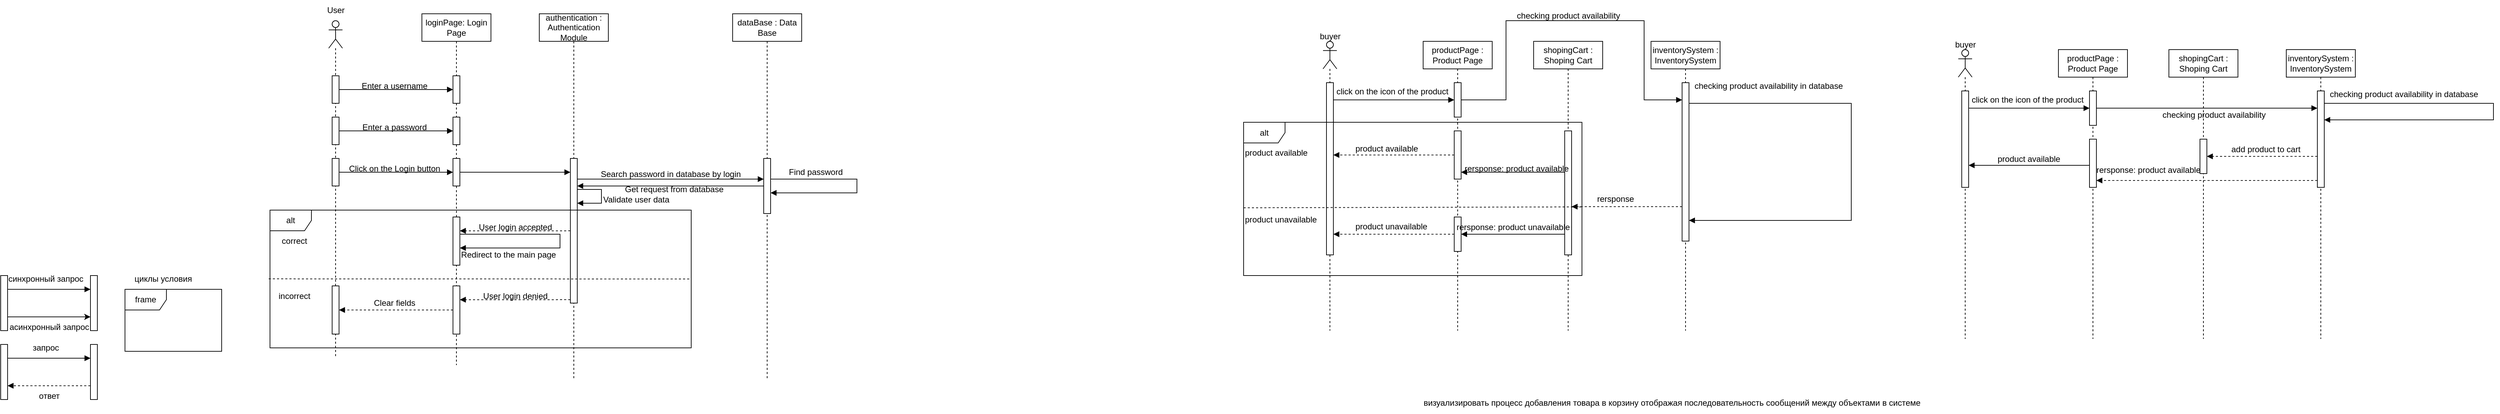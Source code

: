<mxfile version="24.4.6" type="device">
  <diagram name="Страница — 1" id="mErGU91o5Xe6dKJxbkIs">
    <mxGraphModel dx="1062" dy="578" grid="1" gridSize="10" guides="1" tooltips="1" connect="1" arrows="1" fold="1" page="1" pageScale="1" pageWidth="827" pageHeight="1169" math="0" shadow="0">
      <root>
        <mxCell id="0" />
        <mxCell id="1" parent="0" />
        <mxCell id="oIkWuxOltCafDGJ3qNke-1" value="" style="shape=umlLifeline;perimeter=lifelinePerimeter;whiteSpace=wrap;html=1;container=1;dropTarget=0;collapsible=0;recursiveResize=0;outlineConnect=0;portConstraint=eastwest;newEdgeStyle={&quot;curved&quot;:0,&quot;rounded&quot;:0};participant=umlActor;" vertex="1" parent="1">
          <mxGeometry x="535" y="90" width="20" height="490" as="geometry" />
        </mxCell>
        <mxCell id="oIkWuxOltCafDGJ3qNke-29" value="" style="html=1;points=[[0,0,0,0,5],[0,1,0,0,-5],[1,0,0,0,5],[1,1,0,0,-5]];perimeter=orthogonalPerimeter;outlineConnect=0;targetShapes=umlLifeline;portConstraint=eastwest;newEdgeStyle={&quot;curved&quot;:0,&quot;rounded&quot;:0};" vertex="1" parent="oIkWuxOltCafDGJ3qNke-1">
          <mxGeometry x="5" y="80" width="10" height="40" as="geometry" />
        </mxCell>
        <mxCell id="oIkWuxOltCafDGJ3qNke-5" value="User" style="text;html=1;align=center;verticalAlign=middle;resizable=0;points=[];autosize=1;strokeColor=none;fillColor=none;" vertex="1" parent="1">
          <mxGeometry x="520" y="60" width="50" height="30" as="geometry" />
        </mxCell>
        <mxCell id="oIkWuxOltCafDGJ3qNke-11" style="edgeStyle=orthogonalEdgeStyle;rounded=0;orthogonalLoop=1;jettySize=auto;html=1;curved=0;endArrow=block;endFill=1;" edge="1" parent="1" source="oIkWuxOltCafDGJ3qNke-9" target="oIkWuxOltCafDGJ3qNke-10">
          <mxGeometry relative="1" as="geometry">
            <Array as="points">
              <mxPoint x="130" y="480" />
              <mxPoint x="130" y="480" />
            </Array>
          </mxGeometry>
        </mxCell>
        <mxCell id="oIkWuxOltCafDGJ3qNke-12" style="edgeStyle=orthogonalEdgeStyle;rounded=0;orthogonalLoop=1;jettySize=auto;html=1;curved=0;" edge="1" parent="1">
          <mxGeometry relative="1" as="geometry">
            <mxPoint x="70" y="520" as="sourcePoint" />
            <mxPoint x="190" y="520" as="targetPoint" />
          </mxGeometry>
        </mxCell>
        <mxCell id="oIkWuxOltCafDGJ3qNke-9" value="" style="html=1;points=[[0,0,0,0,5],[0,1,0,0,-5],[1,0,0,0,5],[1,1,0,0,-5]];perimeter=orthogonalPerimeter;outlineConnect=0;targetShapes=umlLifeline;portConstraint=eastwest;newEdgeStyle={&quot;curved&quot;:0,&quot;rounded&quot;:0};" vertex="1" parent="1">
          <mxGeometry x="60" y="460" width="10" height="80" as="geometry" />
        </mxCell>
        <mxCell id="oIkWuxOltCafDGJ3qNke-10" value="" style="html=1;points=[[0,0,0,0,5],[0,1,0,0,-5],[1,0,0,0,5],[1,1,0,0,-5]];perimeter=orthogonalPerimeter;outlineConnect=0;targetShapes=umlLifeline;portConstraint=eastwest;newEdgeStyle={&quot;curved&quot;:0,&quot;rounded&quot;:0};" vertex="1" parent="1">
          <mxGeometry x="190" y="460" width="10" height="80" as="geometry" />
        </mxCell>
        <mxCell id="oIkWuxOltCafDGJ3qNke-13" value="синхронный запрос" style="text;html=1;align=center;verticalAlign=middle;resizable=0;points=[];autosize=1;strokeColor=none;fillColor=none;" vertex="1" parent="1">
          <mxGeometry x="60" y="450" width="130" height="30" as="geometry" />
        </mxCell>
        <mxCell id="oIkWuxOltCafDGJ3qNke-14" value="асинхронный запрос" style="text;html=1;align=center;verticalAlign=middle;resizable=0;points=[];autosize=1;strokeColor=none;fillColor=none;" vertex="1" parent="1">
          <mxGeometry x="60" y="520" width="140" height="30" as="geometry" />
        </mxCell>
        <mxCell id="oIkWuxOltCafDGJ3qNke-16" style="edgeStyle=orthogonalEdgeStyle;rounded=0;orthogonalLoop=1;jettySize=auto;html=1;curved=0;endArrow=block;endFill=1;" edge="1" parent="1" source="oIkWuxOltCafDGJ3qNke-18" target="oIkWuxOltCafDGJ3qNke-19">
          <mxGeometry relative="1" as="geometry">
            <Array as="points">
              <mxPoint x="130" y="580" />
              <mxPoint x="130" y="580" />
            </Array>
          </mxGeometry>
        </mxCell>
        <mxCell id="oIkWuxOltCafDGJ3qNke-18" value="" style="html=1;points=[[0,0,0,0,5],[0,1,0,0,-5],[1,0,0,0,5],[1,1,0,0,-5]];perimeter=orthogonalPerimeter;outlineConnect=0;targetShapes=umlLifeline;portConstraint=eastwest;newEdgeStyle={&quot;curved&quot;:0,&quot;rounded&quot;:0};" vertex="1" parent="1">
          <mxGeometry x="60" y="560" width="10" height="80" as="geometry" />
        </mxCell>
        <mxCell id="oIkWuxOltCafDGJ3qNke-22" style="edgeStyle=orthogonalEdgeStyle;rounded=0;orthogonalLoop=1;jettySize=auto;html=1;curved=0;dashed=1;endArrow=block;endFill=1;" edge="1" parent="1">
          <mxGeometry relative="1" as="geometry">
            <mxPoint x="190" y="620.0" as="sourcePoint" />
            <mxPoint x="70" y="620.0" as="targetPoint" />
          </mxGeometry>
        </mxCell>
        <mxCell id="oIkWuxOltCafDGJ3qNke-19" value="" style="html=1;points=[[0,0,0,0,5],[0,1,0,0,-5],[1,0,0,0,5],[1,1,0,0,-5]];perimeter=orthogonalPerimeter;outlineConnect=0;targetShapes=umlLifeline;portConstraint=eastwest;newEdgeStyle={&quot;curved&quot;:0,&quot;rounded&quot;:0};" vertex="1" parent="1">
          <mxGeometry x="190" y="560" width="10" height="80" as="geometry" />
        </mxCell>
        <mxCell id="oIkWuxOltCafDGJ3qNke-20" value="запрос" style="text;html=1;align=center;verticalAlign=middle;resizable=0;points=[];autosize=1;strokeColor=none;fillColor=none;" vertex="1" parent="1">
          <mxGeometry x="95" y="550" width="60" height="30" as="geometry" />
        </mxCell>
        <mxCell id="oIkWuxOltCafDGJ3qNke-21" value="ответ" style="text;html=1;align=center;verticalAlign=middle;resizable=0;points=[];autosize=1;strokeColor=none;fillColor=none;" vertex="1" parent="1">
          <mxGeometry x="105" y="620" width="50" height="30" as="geometry" />
        </mxCell>
        <mxCell id="oIkWuxOltCafDGJ3qNke-24" value="frame" style="shape=umlFrame;whiteSpace=wrap;html=1;pointerEvents=0;" vertex="1" parent="1">
          <mxGeometry x="240" y="480" width="140" height="90" as="geometry" />
        </mxCell>
        <mxCell id="oIkWuxOltCafDGJ3qNke-25" value="циклы условия" style="text;html=1;align=center;verticalAlign=middle;resizable=0;points=[];autosize=1;strokeColor=none;fillColor=none;" vertex="1" parent="1">
          <mxGeometry x="240" y="450" width="110" height="30" as="geometry" />
        </mxCell>
        <mxCell id="oIkWuxOltCafDGJ3qNke-27" value="loginPage: Login Page" style="shape=umlLifeline;perimeter=lifelinePerimeter;whiteSpace=wrap;html=1;container=1;dropTarget=0;collapsible=0;recursiveResize=0;outlineConnect=0;portConstraint=eastwest;newEdgeStyle={&quot;curved&quot;:0,&quot;rounded&quot;:0};" vertex="1" parent="1">
          <mxGeometry x="670" y="80" width="100" height="510" as="geometry" />
        </mxCell>
        <mxCell id="oIkWuxOltCafDGJ3qNke-30" value="" style="html=1;points=[[0,0,0,0,5],[0,1,0,0,-5],[1,0,0,0,5],[1,1,0,0,-5]];perimeter=orthogonalPerimeter;outlineConnect=0;targetShapes=umlLifeline;portConstraint=eastwest;newEdgeStyle={&quot;curved&quot;:0,&quot;rounded&quot;:0};" vertex="1" parent="oIkWuxOltCafDGJ3qNke-27">
          <mxGeometry x="45" y="90" width="10" height="40" as="geometry" />
        </mxCell>
        <mxCell id="oIkWuxOltCafDGJ3qNke-28" value="authentication : Authentication Module" style="shape=umlLifeline;perimeter=lifelinePerimeter;whiteSpace=wrap;html=1;container=1;dropTarget=0;collapsible=0;recursiveResize=0;outlineConnect=0;portConstraint=eastwest;newEdgeStyle={&quot;curved&quot;:0,&quot;rounded&quot;:0};" vertex="1" parent="1">
          <mxGeometry x="840" y="80" width="100" height="530" as="geometry" />
        </mxCell>
        <mxCell id="oIkWuxOltCafDGJ3qNke-45" value="" style="html=1;points=[[0,0,0,0,5],[0,1,0,0,-5],[1,0,0,0,5],[1,1,0,0,-5]];perimeter=orthogonalPerimeter;outlineConnect=0;targetShapes=umlLifeline;portConstraint=eastwest;newEdgeStyle={&quot;curved&quot;:0,&quot;rounded&quot;:0};" vertex="1" parent="oIkWuxOltCafDGJ3qNke-28">
          <mxGeometry x="45" y="210" width="10" height="210" as="geometry" />
        </mxCell>
        <mxCell id="oIkWuxOltCafDGJ3qNke-76" style="edgeStyle=orthogonalEdgeStyle;rounded=0;orthogonalLoop=1;jettySize=auto;html=1;curved=0;endArrow=block;endFill=1;" edge="1" parent="oIkWuxOltCafDGJ3qNke-28">
          <mxGeometry relative="1" as="geometry">
            <mxPoint x="55.0" y="255" as="sourcePoint" />
            <mxPoint x="55.0" y="275" as="targetPoint" />
            <Array as="points">
              <mxPoint x="90" y="255" />
            </Array>
          </mxGeometry>
        </mxCell>
        <mxCell id="oIkWuxOltCafDGJ3qNke-31" style="edgeStyle=orthogonalEdgeStyle;rounded=0;orthogonalLoop=1;jettySize=auto;html=1;curved=0;endArrow=block;endFill=1;" edge="1" parent="1" source="oIkWuxOltCafDGJ3qNke-29" target="oIkWuxOltCafDGJ3qNke-30">
          <mxGeometry relative="1" as="geometry" />
        </mxCell>
        <mxCell id="oIkWuxOltCafDGJ3qNke-32" value="Enter a username" style="text;html=1;align=center;verticalAlign=middle;resizable=0;points=[];autosize=1;strokeColor=none;fillColor=none;" vertex="1" parent="1">
          <mxGeometry x="570" y="170" width="120" height="30" as="geometry" />
        </mxCell>
        <mxCell id="oIkWuxOltCafDGJ3qNke-37" value="" style="html=1;points=[[0,0,0,0,5],[0,1,0,0,-5],[1,0,0,0,5],[1,1,0,0,-5]];perimeter=orthogonalPerimeter;outlineConnect=0;targetShapes=umlLifeline;portConstraint=eastwest;newEdgeStyle={&quot;curved&quot;:0,&quot;rounded&quot;:0};" vertex="1" parent="1">
          <mxGeometry x="540" y="230" width="10" height="40" as="geometry" />
        </mxCell>
        <mxCell id="oIkWuxOltCafDGJ3qNke-38" value="" style="html=1;points=[[0,0,0,0,5],[0,1,0,0,-5],[1,0,0,0,5],[1,1,0,0,-5]];perimeter=orthogonalPerimeter;outlineConnect=0;targetShapes=umlLifeline;portConstraint=eastwest;newEdgeStyle={&quot;curved&quot;:0,&quot;rounded&quot;:0};" vertex="1" parent="1">
          <mxGeometry x="715" y="230" width="10" height="40" as="geometry" />
        </mxCell>
        <mxCell id="oIkWuxOltCafDGJ3qNke-39" style="edgeStyle=orthogonalEdgeStyle;rounded=0;orthogonalLoop=1;jettySize=auto;html=1;curved=0;endArrow=block;endFill=1;" edge="1" parent="1" source="oIkWuxOltCafDGJ3qNke-37" target="oIkWuxOltCafDGJ3qNke-38">
          <mxGeometry relative="1" as="geometry" />
        </mxCell>
        <mxCell id="oIkWuxOltCafDGJ3qNke-40" value="Enter a password" style="text;html=1;align=center;verticalAlign=middle;resizable=0;points=[];autosize=1;strokeColor=none;fillColor=none;" vertex="1" parent="1">
          <mxGeometry x="570" y="230" width="120" height="30" as="geometry" />
        </mxCell>
        <mxCell id="oIkWuxOltCafDGJ3qNke-41" value="" style="html=1;points=[[0,0,0,0,5],[0,1,0,0,-5],[1,0,0,0,5],[1,1,0,0,-5]];perimeter=orthogonalPerimeter;outlineConnect=0;targetShapes=umlLifeline;portConstraint=eastwest;newEdgeStyle={&quot;curved&quot;:0,&quot;rounded&quot;:0};" vertex="1" parent="1">
          <mxGeometry x="540" y="290" width="10" height="40" as="geometry" />
        </mxCell>
        <mxCell id="oIkWuxOltCafDGJ3qNke-46" style="edgeStyle=orthogonalEdgeStyle;rounded=0;orthogonalLoop=1;jettySize=auto;html=1;curved=0;endArrow=block;endFill=1;" edge="1" parent="1" source="oIkWuxOltCafDGJ3qNke-42" target="oIkWuxOltCafDGJ3qNke-45">
          <mxGeometry relative="1" as="geometry">
            <Array as="points">
              <mxPoint x="860" y="310" />
              <mxPoint x="860" y="310" />
            </Array>
          </mxGeometry>
        </mxCell>
        <mxCell id="oIkWuxOltCafDGJ3qNke-42" value="" style="html=1;points=[[0,0,0,0,5],[0,1,0,0,-5],[1,0,0,0,5],[1,1,0,0,-5]];perimeter=orthogonalPerimeter;outlineConnect=0;targetShapes=umlLifeline;portConstraint=eastwest;newEdgeStyle={&quot;curved&quot;:0,&quot;rounded&quot;:0};" vertex="1" parent="1">
          <mxGeometry x="715" y="290" width="10" height="40" as="geometry" />
        </mxCell>
        <mxCell id="oIkWuxOltCafDGJ3qNke-43" style="edgeStyle=orthogonalEdgeStyle;rounded=0;orthogonalLoop=1;jettySize=auto;html=1;curved=0;endArrow=block;endFill=1;" edge="1" parent="1" source="oIkWuxOltCafDGJ3qNke-41" target="oIkWuxOltCafDGJ3qNke-42">
          <mxGeometry relative="1" as="geometry" />
        </mxCell>
        <mxCell id="oIkWuxOltCafDGJ3qNke-44" value="Click on the Login button" style="text;html=1;align=center;verticalAlign=middle;resizable=0;points=[];autosize=1;strokeColor=none;fillColor=none;" vertex="1" parent="1">
          <mxGeometry x="550" y="290" width="160" height="30" as="geometry" />
        </mxCell>
        <mxCell id="oIkWuxOltCafDGJ3qNke-49" value="alt" style="shape=umlFrame;whiteSpace=wrap;html=1;pointerEvents=0;" vertex="1" parent="1">
          <mxGeometry x="450" y="365" width="610" height="200" as="geometry" />
        </mxCell>
        <mxCell id="oIkWuxOltCafDGJ3qNke-50" value="" style="endArrow=none;dashed=1;html=1;rounded=0;exitX=-0.003;exitY=0.499;exitDx=0;exitDy=0;exitPerimeter=0;entryX=1;entryY=0.5;entryDx=0;entryDy=0;entryPerimeter=0;" edge="1" parent="1" source="oIkWuxOltCafDGJ3qNke-49" target="oIkWuxOltCafDGJ3qNke-49">
          <mxGeometry width="50" height="50" relative="1" as="geometry">
            <mxPoint x="710" y="455" as="sourcePoint" />
            <mxPoint x="760" y="405" as="targetPoint" />
          </mxGeometry>
        </mxCell>
        <mxCell id="oIkWuxOltCafDGJ3qNke-51" value="correct" style="text;html=1;align=center;verticalAlign=middle;resizable=0;points=[];autosize=1;strokeColor=none;fillColor=none;" vertex="1" parent="1">
          <mxGeometry x="455" y="395" width="60" height="30" as="geometry" />
        </mxCell>
        <mxCell id="oIkWuxOltCafDGJ3qNke-52" value="incorrect" style="text;html=1;align=center;verticalAlign=middle;resizable=0;points=[];autosize=1;strokeColor=none;fillColor=none;" vertex="1" parent="1">
          <mxGeometry x="450" y="475" width="70" height="30" as="geometry" />
        </mxCell>
        <mxCell id="oIkWuxOltCafDGJ3qNke-53" value="" style="html=1;points=[[0,0,0,0,5],[0,1,0,0,-5],[1,0,0,0,5],[1,1,0,0,-5]];perimeter=orthogonalPerimeter;outlineConnect=0;targetShapes=umlLifeline;portConstraint=eastwest;newEdgeStyle={&quot;curved&quot;:0,&quot;rounded&quot;:0};" vertex="1" parent="1">
          <mxGeometry x="715" y="375" width="10" height="70" as="geometry" />
        </mxCell>
        <mxCell id="oIkWuxOltCafDGJ3qNke-54" style="edgeStyle=orthogonalEdgeStyle;rounded=0;orthogonalLoop=1;jettySize=auto;html=1;curved=0;dashed=1;endArrow=block;endFill=1;" edge="1" parent="1" target="oIkWuxOltCafDGJ3qNke-53">
          <mxGeometry relative="1" as="geometry">
            <mxPoint x="885" y="395.053" as="sourcePoint" />
            <Array as="points">
              <mxPoint x="850" y="395" />
              <mxPoint x="850" y="395" />
            </Array>
          </mxGeometry>
        </mxCell>
        <mxCell id="oIkWuxOltCafDGJ3qNke-56" value="User login accepted" style="text;html=1;align=center;verticalAlign=middle;resizable=0;points=[];autosize=1;strokeColor=none;fillColor=none;" vertex="1" parent="1">
          <mxGeometry x="740" y="375" width="130" height="30" as="geometry" />
        </mxCell>
        <mxCell id="oIkWuxOltCafDGJ3qNke-57" style="edgeStyle=orthogonalEdgeStyle;rounded=0;orthogonalLoop=1;jettySize=auto;html=1;curved=0;endArrow=block;endFill=1;" edge="1" parent="1" source="oIkWuxOltCafDGJ3qNke-53" target="oIkWuxOltCafDGJ3qNke-53">
          <mxGeometry relative="1" as="geometry">
            <Array as="points">
              <mxPoint x="870" y="415" />
            </Array>
          </mxGeometry>
        </mxCell>
        <mxCell id="oIkWuxOltCafDGJ3qNke-58" value="Redirect to the main page" style="text;html=1;align=center;verticalAlign=middle;resizable=0;points=[];autosize=1;strokeColor=none;fillColor=none;" vertex="1" parent="1">
          <mxGeometry x="715" y="415" width="160" height="30" as="geometry" />
        </mxCell>
        <mxCell id="oIkWuxOltCafDGJ3qNke-63" style="edgeStyle=orthogonalEdgeStyle;rounded=0;orthogonalLoop=1;jettySize=auto;html=1;curved=0;dashed=1;endArrow=block;endFill=1;" edge="1" parent="1" source="oIkWuxOltCafDGJ3qNke-59" target="oIkWuxOltCafDGJ3qNke-62">
          <mxGeometry relative="1" as="geometry" />
        </mxCell>
        <mxCell id="oIkWuxOltCafDGJ3qNke-59" value="" style="html=1;points=[[0,0,0,0,5],[0,1,0,0,-5],[1,0,0,0,5],[1,1,0,0,-5]];perimeter=orthogonalPerimeter;outlineConnect=0;targetShapes=umlLifeline;portConstraint=eastwest;newEdgeStyle={&quot;curved&quot;:0,&quot;rounded&quot;:0};" vertex="1" parent="1">
          <mxGeometry x="715" y="475" width="10" height="70" as="geometry" />
        </mxCell>
        <mxCell id="oIkWuxOltCafDGJ3qNke-60" style="edgeStyle=orthogonalEdgeStyle;rounded=0;orthogonalLoop=1;jettySize=auto;html=1;curved=0;dashed=1;endArrow=block;endFill=1;" edge="1" parent="1" target="oIkWuxOltCafDGJ3qNke-59">
          <mxGeometry relative="1" as="geometry">
            <mxPoint x="885" y="495.053" as="sourcePoint" />
            <Array as="points">
              <mxPoint x="760" y="495" />
              <mxPoint x="760" y="495" />
            </Array>
          </mxGeometry>
        </mxCell>
        <mxCell id="oIkWuxOltCafDGJ3qNke-61" value="User login denied" style="text;html=1;align=center;verticalAlign=middle;resizable=0;points=[];autosize=1;strokeColor=none;fillColor=none;" vertex="1" parent="1">
          <mxGeometry x="745" y="475" width="120" height="30" as="geometry" />
        </mxCell>
        <mxCell id="oIkWuxOltCafDGJ3qNke-62" value="" style="html=1;points=[[0,0,0,0,5],[0,1,0,0,-5],[1,0,0,0,5],[1,1,0,0,-5]];perimeter=orthogonalPerimeter;outlineConnect=0;targetShapes=umlLifeline;portConstraint=eastwest;newEdgeStyle={&quot;curved&quot;:0,&quot;rounded&quot;:0};" vertex="1" parent="1">
          <mxGeometry x="540" y="475" width="10" height="70" as="geometry" />
        </mxCell>
        <mxCell id="oIkWuxOltCafDGJ3qNke-64" value="Clear fields" style="text;html=1;align=center;verticalAlign=middle;resizable=0;points=[];autosize=1;strokeColor=none;fillColor=none;" vertex="1" parent="1">
          <mxGeometry x="590" y="485" width="80" height="30" as="geometry" />
        </mxCell>
        <mxCell id="oIkWuxOltCafDGJ3qNke-65" value="dataBase : Data Base" style="shape=umlLifeline;perimeter=lifelinePerimeter;whiteSpace=wrap;html=1;container=1;dropTarget=0;collapsible=0;recursiveResize=0;outlineConnect=0;portConstraint=eastwest;newEdgeStyle={&quot;curved&quot;:0,&quot;rounded&quot;:0};" vertex="1" parent="1">
          <mxGeometry x="1120" y="80" width="100" height="530" as="geometry" />
        </mxCell>
        <mxCell id="oIkWuxOltCafDGJ3qNke-66" value="" style="html=1;points=[[0,0,0,0,5],[0,1,0,0,-5],[1,0,0,0,5],[1,1,0,0,-5]];perimeter=orthogonalPerimeter;outlineConnect=0;targetShapes=umlLifeline;portConstraint=eastwest;newEdgeStyle={&quot;curved&quot;:0,&quot;rounded&quot;:0};" vertex="1" parent="oIkWuxOltCafDGJ3qNke-65">
          <mxGeometry x="45" y="210" width="10" height="80" as="geometry" />
        </mxCell>
        <mxCell id="oIkWuxOltCafDGJ3qNke-71" style="edgeStyle=orthogonalEdgeStyle;rounded=0;orthogonalLoop=1;jettySize=auto;html=1;curved=0;endArrow=block;endFill=1;" edge="1" parent="oIkWuxOltCafDGJ3qNke-65" source="oIkWuxOltCafDGJ3qNke-66" target="oIkWuxOltCafDGJ3qNke-66">
          <mxGeometry relative="1" as="geometry">
            <Array as="points">
              <mxPoint x="180" y="250" />
            </Array>
          </mxGeometry>
        </mxCell>
        <mxCell id="oIkWuxOltCafDGJ3qNke-67" style="edgeStyle=orthogonalEdgeStyle;rounded=0;orthogonalLoop=1;jettySize=auto;html=1;curved=0;endArrow=block;endFill=1;" edge="1" parent="1" source="oIkWuxOltCafDGJ3qNke-45" target="oIkWuxOltCafDGJ3qNke-66">
          <mxGeometry relative="1" as="geometry">
            <Array as="points">
              <mxPoint x="1060" y="320" />
              <mxPoint x="1060" y="320" />
            </Array>
          </mxGeometry>
        </mxCell>
        <mxCell id="oIkWuxOltCafDGJ3qNke-68" value="Search password in database by login" style="text;html=1;align=center;verticalAlign=middle;resizable=0;points=[];autosize=1;strokeColor=none;fillColor=none;" vertex="1" parent="1">
          <mxGeometry x="915" y="298" width="230" height="30" as="geometry" />
        </mxCell>
        <mxCell id="oIkWuxOltCafDGJ3qNke-69" style="edgeStyle=orthogonalEdgeStyle;rounded=0;orthogonalLoop=1;jettySize=auto;html=1;curved=0;endArrow=block;endFill=1;" edge="1" parent="1" source="oIkWuxOltCafDGJ3qNke-66" target="oIkWuxOltCafDGJ3qNke-45">
          <mxGeometry relative="1" as="geometry">
            <Array as="points">
              <mxPoint x="970" y="330" />
              <mxPoint x="970" y="330" />
            </Array>
          </mxGeometry>
        </mxCell>
        <mxCell id="oIkWuxOltCafDGJ3qNke-70" value="Get request from database" style="text;html=1;align=center;verticalAlign=middle;resizable=0;points=[];autosize=1;strokeColor=none;fillColor=none;" vertex="1" parent="1">
          <mxGeometry x="950" y="320" width="170" height="30" as="geometry" />
        </mxCell>
        <mxCell id="oIkWuxOltCafDGJ3qNke-72" value="Find password" style="text;html=1;align=center;verticalAlign=middle;resizable=0;points=[];autosize=1;strokeColor=none;fillColor=none;" vertex="1" parent="1">
          <mxGeometry x="1190" y="295" width="100" height="30" as="geometry" />
        </mxCell>
        <mxCell id="oIkWuxOltCafDGJ3qNke-77" value="Validate user data" style="text;html=1;align=center;verticalAlign=middle;resizable=0;points=[];autosize=1;strokeColor=none;fillColor=none;" vertex="1" parent="1">
          <mxGeometry x="920" y="335" width="120" height="30" as="geometry" />
        </mxCell>
        <mxCell id="oIkWuxOltCafDGJ3qNke-79" value="" style="shape=umlLifeline;perimeter=lifelinePerimeter;whiteSpace=wrap;html=1;container=1;dropTarget=0;collapsible=0;recursiveResize=0;outlineConnect=0;portConstraint=eastwest;newEdgeStyle={&quot;curved&quot;:0,&quot;rounded&quot;:0};participant=umlActor;" vertex="1" parent="1">
          <mxGeometry x="1975" y="120" width="20" height="420" as="geometry" />
        </mxCell>
        <mxCell id="oIkWuxOltCafDGJ3qNke-87" value="" style="html=1;points=[[0,0,0,0,5],[0,1,0,0,-5],[1,0,0,0,5],[1,1,0,0,-5]];perimeter=orthogonalPerimeter;outlineConnect=0;targetShapes=umlLifeline;portConstraint=eastwest;newEdgeStyle={&quot;curved&quot;:0,&quot;rounded&quot;:0};" vertex="1" parent="oIkWuxOltCafDGJ3qNke-79">
          <mxGeometry x="5" y="60" width="10" height="250" as="geometry" />
        </mxCell>
        <mxCell id="oIkWuxOltCafDGJ3qNke-80" value="productPage : Product Page" style="shape=umlLifeline;perimeter=lifelinePerimeter;whiteSpace=wrap;html=1;container=1;dropTarget=0;collapsible=0;recursiveResize=0;outlineConnect=0;portConstraint=eastwest;newEdgeStyle={&quot;curved&quot;:0,&quot;rounded&quot;:0};" vertex="1" parent="1">
          <mxGeometry x="2120" y="120" width="100" height="420" as="geometry" />
        </mxCell>
        <mxCell id="oIkWuxOltCafDGJ3qNke-86" value="" style="html=1;points=[[0,0,0,0,5],[0,1,0,0,-5],[1,0,0,0,5],[1,1,0,0,-5]];perimeter=orthogonalPerimeter;outlineConnect=0;targetShapes=umlLifeline;portConstraint=eastwest;newEdgeStyle={&quot;curved&quot;:0,&quot;rounded&quot;:0};" vertex="1" parent="oIkWuxOltCafDGJ3qNke-80">
          <mxGeometry x="45" y="60" width="10" height="50" as="geometry" />
        </mxCell>
        <mxCell id="oIkWuxOltCafDGJ3qNke-81" value="визуализировать процесс добавления товара в корзину отображая последовательность сообщений между объектами в системе" style="text;html=1;align=center;verticalAlign=middle;resizable=0;points=[];autosize=1;strokeColor=none;fillColor=none;" vertex="1" parent="1">
          <mxGeometry x="2110" y="630" width="740" height="30" as="geometry" />
        </mxCell>
        <mxCell id="oIkWuxOltCafDGJ3qNke-82" value="buyer" style="text;html=1;align=center;verticalAlign=middle;resizable=0;points=[];autosize=1;strokeColor=none;fillColor=none;" vertex="1" parent="1">
          <mxGeometry x="1960" y="98" width="50" height="30" as="geometry" />
        </mxCell>
        <mxCell id="oIkWuxOltCafDGJ3qNke-83" value="inventorySystem : InventorySystem" style="shape=umlLifeline;perimeter=lifelinePerimeter;whiteSpace=wrap;html=1;container=1;dropTarget=0;collapsible=0;recursiveResize=0;outlineConnect=0;portConstraint=eastwest;newEdgeStyle={&quot;curved&quot;:0,&quot;rounded&quot;:0};" vertex="1" parent="1">
          <mxGeometry x="2450" y="120" width="100" height="420" as="geometry" />
        </mxCell>
        <mxCell id="oIkWuxOltCafDGJ3qNke-90" value="" style="html=1;points=[[0,0,0,0,5],[0,1,0,0,-5],[1,0,0,0,5],[1,1,0,0,-5]];perimeter=orthogonalPerimeter;outlineConnect=0;targetShapes=umlLifeline;portConstraint=eastwest;newEdgeStyle={&quot;curved&quot;:0,&quot;rounded&quot;:0};" vertex="1" parent="oIkWuxOltCafDGJ3qNke-83">
          <mxGeometry x="45" y="60" width="10" height="230" as="geometry" />
        </mxCell>
        <mxCell id="oIkWuxOltCafDGJ3qNke-94" style="edgeStyle=orthogonalEdgeStyle;rounded=0;orthogonalLoop=1;jettySize=auto;html=1;curved=0;endArrow=block;endFill=1;" edge="1" parent="oIkWuxOltCafDGJ3qNke-83" source="oIkWuxOltCafDGJ3qNke-90" target="oIkWuxOltCafDGJ3qNke-90">
          <mxGeometry relative="1" as="geometry">
            <Array as="points">
              <mxPoint x="290" y="90" />
            </Array>
          </mxGeometry>
        </mxCell>
        <mxCell id="oIkWuxOltCafDGJ3qNke-84" value="shopingCart : Shoping Cart" style="shape=umlLifeline;perimeter=lifelinePerimeter;whiteSpace=wrap;html=1;container=1;dropTarget=0;collapsible=0;recursiveResize=0;outlineConnect=0;portConstraint=eastwest;newEdgeStyle={&quot;curved&quot;:0,&quot;rounded&quot;:0};" vertex="1" parent="1">
          <mxGeometry x="2280" y="120" width="100" height="420" as="geometry" />
        </mxCell>
        <mxCell id="oIkWuxOltCafDGJ3qNke-88" style="edgeStyle=orthogonalEdgeStyle;rounded=0;orthogonalLoop=1;jettySize=auto;html=1;curved=0;endArrow=block;endFill=1;" edge="1" parent="1" source="oIkWuxOltCafDGJ3qNke-87" target="oIkWuxOltCafDGJ3qNke-86">
          <mxGeometry relative="1" as="geometry">
            <Array as="points">
              <mxPoint x="2030" y="205" />
              <mxPoint x="2030" y="205" />
            </Array>
          </mxGeometry>
        </mxCell>
        <mxCell id="oIkWuxOltCafDGJ3qNke-89" value="click on the icon of the product" style="text;html=1;align=center;verticalAlign=middle;resizable=0;points=[];autosize=1;strokeColor=none;fillColor=none;" vertex="1" parent="1">
          <mxGeometry x="1980" y="178" width="190" height="30" as="geometry" />
        </mxCell>
        <mxCell id="oIkWuxOltCafDGJ3qNke-91" style="edgeStyle=orthogonalEdgeStyle;rounded=0;orthogonalLoop=1;jettySize=auto;html=1;curved=0;endArrow=block;endFill=1;" edge="1" parent="1" source="oIkWuxOltCafDGJ3qNke-86" target="oIkWuxOltCafDGJ3qNke-90">
          <mxGeometry relative="1" as="geometry">
            <Array as="points">
              <mxPoint x="2240" y="205" />
              <mxPoint x="2240" y="90" />
              <mxPoint x="2440" y="90" />
              <mxPoint x="2440" y="205" />
            </Array>
          </mxGeometry>
        </mxCell>
        <mxCell id="oIkWuxOltCafDGJ3qNke-92" value="checking product availability" style="text;html=1;align=center;verticalAlign=middle;resizable=0;points=[];autosize=1;strokeColor=none;fillColor=none;" vertex="1" parent="1">
          <mxGeometry x="2245" y="68" width="170" height="30" as="geometry" />
        </mxCell>
        <mxCell id="oIkWuxOltCafDGJ3qNke-95" value="checking product availability in database" style="text;html=1;align=center;verticalAlign=middle;resizable=0;points=[];autosize=1;strokeColor=none;fillColor=none;" vertex="1" parent="1">
          <mxGeometry x="2500" y="170" width="240" height="30" as="geometry" />
        </mxCell>
        <mxCell id="oIkWuxOltCafDGJ3qNke-99" value="alt" style="shape=umlFrame;whiteSpace=wrap;html=1;pointerEvents=0;" vertex="1" parent="1">
          <mxGeometry x="1860" y="237.5" width="490" height="222.5" as="geometry" />
        </mxCell>
        <mxCell id="oIkWuxOltCafDGJ3qNke-145" style="edgeStyle=orthogonalEdgeStyle;rounded=0;orthogonalLoop=1;jettySize=auto;html=1;curved=0;endArrow=block;endFill=1;" edge="1" parent="1" source="oIkWuxOltCafDGJ3qNke-101" target="oIkWuxOltCafDGJ3qNke-106">
          <mxGeometry relative="1" as="geometry">
            <Array as="points">
              <mxPoint x="2290" y="310" />
              <mxPoint x="2290" y="310" />
            </Array>
          </mxGeometry>
        </mxCell>
        <mxCell id="oIkWuxOltCafDGJ3qNke-146" style="edgeStyle=orthogonalEdgeStyle;rounded=0;orthogonalLoop=1;jettySize=auto;html=1;curved=0;endArrow=block;endFill=1;" edge="1" parent="1" source="oIkWuxOltCafDGJ3qNke-101" target="oIkWuxOltCafDGJ3qNke-107">
          <mxGeometry relative="1" as="geometry">
            <Array as="points">
              <mxPoint x="2290" y="400" />
              <mxPoint x="2290" y="400" />
            </Array>
          </mxGeometry>
        </mxCell>
        <mxCell id="oIkWuxOltCafDGJ3qNke-101" value="" style="html=1;points=[[0,0,0,0,5],[0,1,0,0,-5],[1,0,0,0,5],[1,1,0,0,-5]];perimeter=orthogonalPerimeter;outlineConnect=0;targetShapes=umlLifeline;portConstraint=eastwest;newEdgeStyle={&quot;curved&quot;:0,&quot;rounded&quot;:0};" vertex="1" parent="1">
          <mxGeometry x="2325" y="250" width="10" height="180" as="geometry" />
        </mxCell>
        <mxCell id="oIkWuxOltCafDGJ3qNke-102" value="" style="endArrow=none;dashed=1;html=1;rounded=0;entryX=1.002;entryY=0.552;entryDx=0;entryDy=0;entryPerimeter=0;exitX=0;exitY=0.558;exitDx=0;exitDy=0;exitPerimeter=0;" edge="1" parent="1" source="oIkWuxOltCafDGJ3qNke-99" target="oIkWuxOltCafDGJ3qNke-99">
          <mxGeometry width="50" height="50" relative="1" as="geometry">
            <mxPoint x="2100" y="360" as="sourcePoint" />
            <mxPoint x="2480" y="250" as="targetPoint" />
          </mxGeometry>
        </mxCell>
        <mxCell id="oIkWuxOltCafDGJ3qNke-103" value="product available" style="text;whiteSpace=wrap;" vertex="1" parent="1">
          <mxGeometry x="2020" y="262" width="120" height="30" as="geometry" />
        </mxCell>
        <mxCell id="oIkWuxOltCafDGJ3qNke-105" value="product unavailable" style="text;whiteSpace=wrap;" vertex="1" parent="1">
          <mxGeometry x="2020" y="375" width="140" height="35" as="geometry" />
        </mxCell>
        <mxCell id="oIkWuxOltCafDGJ3qNke-148" style="edgeStyle=orthogonalEdgeStyle;rounded=0;orthogonalLoop=1;jettySize=auto;html=1;curved=0;endArrow=block;endFill=1;dashed=1;" edge="1" parent="1" source="oIkWuxOltCafDGJ3qNke-106" target="oIkWuxOltCafDGJ3qNke-87">
          <mxGeometry relative="1" as="geometry">
            <Array as="points">
              <mxPoint x="2040" y="285" />
              <mxPoint x="2040" y="285" />
            </Array>
          </mxGeometry>
        </mxCell>
        <mxCell id="oIkWuxOltCafDGJ3qNke-106" value="" style="html=1;points=[[0,0,0,0,5],[0,1,0,0,-5],[1,0,0,0,5],[1,1,0,0,-5]];perimeter=orthogonalPerimeter;outlineConnect=0;targetShapes=umlLifeline;portConstraint=eastwest;newEdgeStyle={&quot;curved&quot;:0,&quot;rounded&quot;:0};" vertex="1" parent="1">
          <mxGeometry x="2165" y="250" width="10" height="70" as="geometry" />
        </mxCell>
        <mxCell id="oIkWuxOltCafDGJ3qNke-147" style="edgeStyle=orthogonalEdgeStyle;rounded=0;orthogonalLoop=1;jettySize=auto;html=1;curved=0;endArrow=block;endFill=1;dashed=1;" edge="1" parent="1" source="oIkWuxOltCafDGJ3qNke-107" target="oIkWuxOltCafDGJ3qNke-87">
          <mxGeometry relative="1" as="geometry">
            <Array as="points">
              <mxPoint x="2030" y="400" />
              <mxPoint x="2030" y="400" />
            </Array>
          </mxGeometry>
        </mxCell>
        <mxCell id="oIkWuxOltCafDGJ3qNke-107" value="" style="html=1;points=[[0,0,0,0,5],[0,1,0,0,-5],[1,0,0,0,5],[1,1,0,0,-5]];perimeter=orthogonalPerimeter;outlineConnect=0;targetShapes=umlLifeline;portConstraint=eastwest;newEdgeStyle={&quot;curved&quot;:0,&quot;rounded&quot;:0};" vertex="1" parent="1">
          <mxGeometry x="2165" y="375" width="10" height="50" as="geometry" />
        </mxCell>
        <mxCell id="oIkWuxOltCafDGJ3qNke-109" value="rersponse: product unavailable" style="text;html=1;align=center;verticalAlign=middle;resizable=0;points=[];autosize=1;strokeColor=none;fillColor=none;" vertex="1" parent="1">
          <mxGeometry x="2155" y="375" width="190" height="30" as="geometry" />
        </mxCell>
        <mxCell id="oIkWuxOltCafDGJ3qNke-110" value="rersponse: product available" style="text;html=1;align=center;verticalAlign=middle;resizable=0;points=[];autosize=1;strokeColor=none;fillColor=none;" vertex="1" parent="1">
          <mxGeometry x="2170" y="290" width="170" height="30" as="geometry" />
        </mxCell>
        <mxCell id="oIkWuxOltCafDGJ3qNke-113" value="" style="shape=umlLifeline;perimeter=lifelinePerimeter;whiteSpace=wrap;html=1;container=1;dropTarget=0;collapsible=0;recursiveResize=0;outlineConnect=0;portConstraint=eastwest;newEdgeStyle={&quot;curved&quot;:0,&quot;rounded&quot;:0};participant=umlActor;" vertex="1" parent="1">
          <mxGeometry x="2895" y="132" width="20" height="420" as="geometry" />
        </mxCell>
        <mxCell id="oIkWuxOltCafDGJ3qNke-114" value="" style="html=1;points=[[0,0,0,0,5],[0,1,0,0,-5],[1,0,0,0,5],[1,1,0,0,-5]];perimeter=orthogonalPerimeter;outlineConnect=0;targetShapes=umlLifeline;portConstraint=eastwest;newEdgeStyle={&quot;curved&quot;:0,&quot;rounded&quot;:0};" vertex="1" parent="oIkWuxOltCafDGJ3qNke-113">
          <mxGeometry x="5" y="60" width="10" height="140" as="geometry" />
        </mxCell>
        <mxCell id="oIkWuxOltCafDGJ3qNke-115" value="productPage : Product Page" style="shape=umlLifeline;perimeter=lifelinePerimeter;whiteSpace=wrap;html=1;container=1;dropTarget=0;collapsible=0;recursiveResize=0;outlineConnect=0;portConstraint=eastwest;newEdgeStyle={&quot;curved&quot;:0,&quot;rounded&quot;:0};" vertex="1" parent="1">
          <mxGeometry x="3040" y="132" width="100" height="420" as="geometry" />
        </mxCell>
        <mxCell id="oIkWuxOltCafDGJ3qNke-116" value="" style="html=1;points=[[0,0,0,0,5],[0,1,0,0,-5],[1,0,0,0,5],[1,1,0,0,-5]];perimeter=orthogonalPerimeter;outlineConnect=0;targetShapes=umlLifeline;portConstraint=eastwest;newEdgeStyle={&quot;curved&quot;:0,&quot;rounded&quot;:0};" vertex="1" parent="oIkWuxOltCafDGJ3qNke-115">
          <mxGeometry x="45" y="60" width="10" height="50" as="geometry" />
        </mxCell>
        <mxCell id="oIkWuxOltCafDGJ3qNke-117" value="buyer" style="text;html=1;align=center;verticalAlign=middle;resizable=0;points=[];autosize=1;strokeColor=none;fillColor=none;" vertex="1" parent="1">
          <mxGeometry x="2880" y="110" width="50" height="30" as="geometry" />
        </mxCell>
        <mxCell id="oIkWuxOltCafDGJ3qNke-118" value="inventorySystem : InventorySystem" style="shape=umlLifeline;perimeter=lifelinePerimeter;whiteSpace=wrap;html=1;container=1;dropTarget=0;collapsible=0;recursiveResize=0;outlineConnect=0;portConstraint=eastwest;newEdgeStyle={&quot;curved&quot;:0,&quot;rounded&quot;:0};" vertex="1" parent="1">
          <mxGeometry x="3370" y="132" width="100" height="420" as="geometry" />
        </mxCell>
        <mxCell id="oIkWuxOltCafDGJ3qNke-119" value="" style="html=1;points=[[0,0,0,0,5],[0,1,0,0,-5],[1,0,0,0,5],[1,1,0,0,-5]];perimeter=orthogonalPerimeter;outlineConnect=0;targetShapes=umlLifeline;portConstraint=eastwest;newEdgeStyle={&quot;curved&quot;:0,&quot;rounded&quot;:0};" vertex="1" parent="oIkWuxOltCafDGJ3qNke-118">
          <mxGeometry x="45" y="60" width="10" height="140" as="geometry" />
        </mxCell>
        <mxCell id="oIkWuxOltCafDGJ3qNke-121" value="shopingCart : Shoping Cart" style="shape=umlLifeline;perimeter=lifelinePerimeter;whiteSpace=wrap;html=1;container=1;dropTarget=0;collapsible=0;recursiveResize=0;outlineConnect=0;portConstraint=eastwest;newEdgeStyle={&quot;curved&quot;:0,&quot;rounded&quot;:0};" vertex="1" parent="1">
          <mxGeometry x="3200" y="132" width="100" height="420" as="geometry" />
        </mxCell>
        <mxCell id="oIkWuxOltCafDGJ3qNke-123" style="edgeStyle=orthogonalEdgeStyle;rounded=0;orthogonalLoop=1;jettySize=auto;html=1;curved=0;endArrow=block;endFill=1;" edge="1" parent="1" source="oIkWuxOltCafDGJ3qNke-114" target="oIkWuxOltCafDGJ3qNke-116">
          <mxGeometry relative="1" as="geometry">
            <Array as="points">
              <mxPoint x="2960" y="217" />
              <mxPoint x="2960" y="217" />
            </Array>
          </mxGeometry>
        </mxCell>
        <mxCell id="oIkWuxOltCafDGJ3qNke-124" value="click on the icon of the product" style="text;html=1;align=center;verticalAlign=middle;resizable=0;points=[];autosize=1;strokeColor=none;fillColor=none;" vertex="1" parent="1">
          <mxGeometry x="2900" y="190" width="190" height="30" as="geometry" />
        </mxCell>
        <mxCell id="oIkWuxOltCafDGJ3qNke-125" style="edgeStyle=orthogonalEdgeStyle;rounded=0;orthogonalLoop=1;jettySize=auto;html=1;curved=0;endArrow=block;endFill=1;" edge="1" parent="1" source="oIkWuxOltCafDGJ3qNke-116" target="oIkWuxOltCafDGJ3qNke-119">
          <mxGeometry relative="1" as="geometry">
            <Array as="points">
              <mxPoint x="3140" y="217" />
              <mxPoint x="3140" y="217" />
            </Array>
          </mxGeometry>
        </mxCell>
        <mxCell id="oIkWuxOltCafDGJ3qNke-126" value="checking product availability" style="text;html=1;align=center;verticalAlign=middle;resizable=0;points=[];autosize=1;strokeColor=none;fillColor=none;" vertex="1" parent="1">
          <mxGeometry x="3180" y="212" width="170" height="30" as="geometry" />
        </mxCell>
        <mxCell id="oIkWuxOltCafDGJ3qNke-127" value="checking product availability in database" style="text;html=1;align=center;verticalAlign=middle;resizable=0;points=[];autosize=1;strokeColor=none;fillColor=none;" vertex="1" parent="1">
          <mxGeometry x="3420" y="182" width="240" height="30" as="geometry" />
        </mxCell>
        <mxCell id="oIkWuxOltCafDGJ3qNke-130" value="" style="html=1;points=[[0,0,0,0,5],[0,1,0,0,-5],[1,0,0,0,5],[1,1,0,0,-5]];perimeter=orthogonalPerimeter;outlineConnect=0;targetShapes=umlLifeline;portConstraint=eastwest;newEdgeStyle={&quot;curved&quot;:0,&quot;rounded&quot;:0};" vertex="1" parent="1">
          <mxGeometry x="3245" y="262" width="10" height="50" as="geometry" />
        </mxCell>
        <mxCell id="oIkWuxOltCafDGJ3qNke-133" style="edgeStyle=orthogonalEdgeStyle;rounded=0;orthogonalLoop=1;jettySize=auto;html=1;curved=0;dashed=1;endArrow=block;endFill=1;" edge="1" parent="1" source="oIkWuxOltCafDGJ3qNke-119" target="oIkWuxOltCafDGJ3qNke-130">
          <mxGeometry relative="1" as="geometry">
            <Array as="points">
              <mxPoint x="3380" y="287" />
              <mxPoint x="3380" y="287" />
            </Array>
          </mxGeometry>
        </mxCell>
        <mxCell id="oIkWuxOltCafDGJ3qNke-142" style="edgeStyle=orthogonalEdgeStyle;rounded=0;orthogonalLoop=1;jettySize=auto;html=1;curved=0;endArrow=block;endFill=1;" edge="1" parent="1" source="oIkWuxOltCafDGJ3qNke-135" target="oIkWuxOltCafDGJ3qNke-114">
          <mxGeometry relative="1" as="geometry">
            <Array as="points">
              <mxPoint x="3040" y="300" />
              <mxPoint x="3040" y="300" />
            </Array>
          </mxGeometry>
        </mxCell>
        <mxCell id="oIkWuxOltCafDGJ3qNke-135" value="" style="html=1;points=[[0,0,0,0,5],[0,1,0,0,-5],[1,0,0,0,5],[1,1,0,0,-5]];perimeter=orthogonalPerimeter;outlineConnect=0;targetShapes=umlLifeline;portConstraint=eastwest;newEdgeStyle={&quot;curved&quot;:0,&quot;rounded&quot;:0};" vertex="1" parent="1">
          <mxGeometry x="3085" y="262" width="10" height="70" as="geometry" />
        </mxCell>
        <mxCell id="oIkWuxOltCafDGJ3qNke-139" value="rersponse: product available" style="text;html=1;align=center;verticalAlign=middle;resizable=0;points=[];autosize=1;strokeColor=none;fillColor=none;" vertex="1" parent="1">
          <mxGeometry x="3085" y="292" width="170" height="30" as="geometry" />
        </mxCell>
        <mxCell id="oIkWuxOltCafDGJ3qNke-140" style="edgeStyle=orthogonalEdgeStyle;rounded=0;orthogonalLoop=1;jettySize=auto;html=1;curved=0;dashed=1;endArrow=block;endFill=1;" edge="1" parent="1" source="oIkWuxOltCafDGJ3qNke-119" target="oIkWuxOltCafDGJ3qNke-135">
          <mxGeometry relative="1" as="geometry">
            <Array as="points">
              <mxPoint x="3280" y="322" />
              <mxPoint x="3280" y="322" />
            </Array>
          </mxGeometry>
        </mxCell>
        <mxCell id="oIkWuxOltCafDGJ3qNke-141" value="add product to cart" style="text;html=1;align=center;verticalAlign=middle;resizable=0;points=[];autosize=1;strokeColor=none;fillColor=none;" vertex="1" parent="1">
          <mxGeometry x="3280" y="262" width="120" height="30" as="geometry" />
        </mxCell>
        <mxCell id="oIkWuxOltCafDGJ3qNke-143" value="&lt;span style=&quot;color: rgb(0, 0, 0); font-family: Helvetica; font-size: 12px; font-style: normal; font-variant-ligatures: normal; font-variant-caps: normal; font-weight: 400; letter-spacing: normal; orphans: 2; text-align: center; text-indent: 0px; text-transform: none; widows: 2; word-spacing: 0px; -webkit-text-stroke-width: 0px; white-space: nowrap; background-color: rgb(251, 251, 251); text-decoration-thickness: initial; text-decoration-style: initial; text-decoration-color: initial; display: inline !important; float: none;&quot;&gt;product available&lt;/span&gt;" style="text;whiteSpace=wrap;html=1;" vertex="1" parent="1">
          <mxGeometry x="2950" y="277" width="100" height="23" as="geometry" />
        </mxCell>
        <mxCell id="oIkWuxOltCafDGJ3qNke-120" style="edgeStyle=orthogonalEdgeStyle;rounded=0;orthogonalLoop=1;jettySize=auto;html=1;curved=0;endArrow=block;endFill=1;" edge="1" parent="1">
          <mxGeometry relative="1" as="geometry">
            <Array as="points">
              <mxPoint x="3670" y="210" />
            </Array>
            <mxPoint x="3425" y="210.0" as="sourcePoint" />
            <mxPoint x="3425" y="234.0" as="targetPoint" />
          </mxGeometry>
        </mxCell>
        <mxCell id="oIkWuxOltCafDGJ3qNke-144" style="edgeStyle=orthogonalEdgeStyle;rounded=0;orthogonalLoop=1;jettySize=auto;html=1;curved=0;endArrow=block;endFill=1;dashed=1;" edge="1" parent="1" source="oIkWuxOltCafDGJ3qNke-90" target="oIkWuxOltCafDGJ3qNke-101">
          <mxGeometry relative="1" as="geometry">
            <Array as="points">
              <mxPoint x="2420" y="360" />
              <mxPoint x="2420" y="360" />
            </Array>
          </mxGeometry>
        </mxCell>
        <mxCell id="oIkWuxOltCafDGJ3qNke-149" value="product available" style="text;whiteSpace=wrap;" vertex="1" parent="1">
          <mxGeometry x="1860" y="268" width="120" height="30" as="geometry" />
        </mxCell>
        <mxCell id="oIkWuxOltCafDGJ3qNke-150" value="product unavailable" style="text;whiteSpace=wrap;" vertex="1" parent="1">
          <mxGeometry x="1860" y="365" width="115" height="35" as="geometry" />
        </mxCell>
        <mxCell id="oIkWuxOltCafDGJ3qNke-151" value="&lt;span style=&quot;color: rgb(0, 0, 0); font-family: Helvetica; font-size: 12px; font-style: normal; font-variant-ligatures: normal; font-variant-caps: normal; font-weight: 400; letter-spacing: normal; orphans: 2; text-align: center; text-indent: 0px; text-transform: none; widows: 2; word-spacing: 0px; -webkit-text-stroke-width: 0px; white-space: nowrap; background-color: rgb(251, 251, 251); text-decoration-thickness: initial; text-decoration-style: initial; text-decoration-color: initial; display: inline !important; float: none;&quot;&gt;rersponse&lt;/span&gt;" style="text;whiteSpace=wrap;html=1;" vertex="1" parent="1">
          <mxGeometry x="2370" y="335" width="90" height="35" as="geometry" />
        </mxCell>
      </root>
    </mxGraphModel>
  </diagram>
</mxfile>
